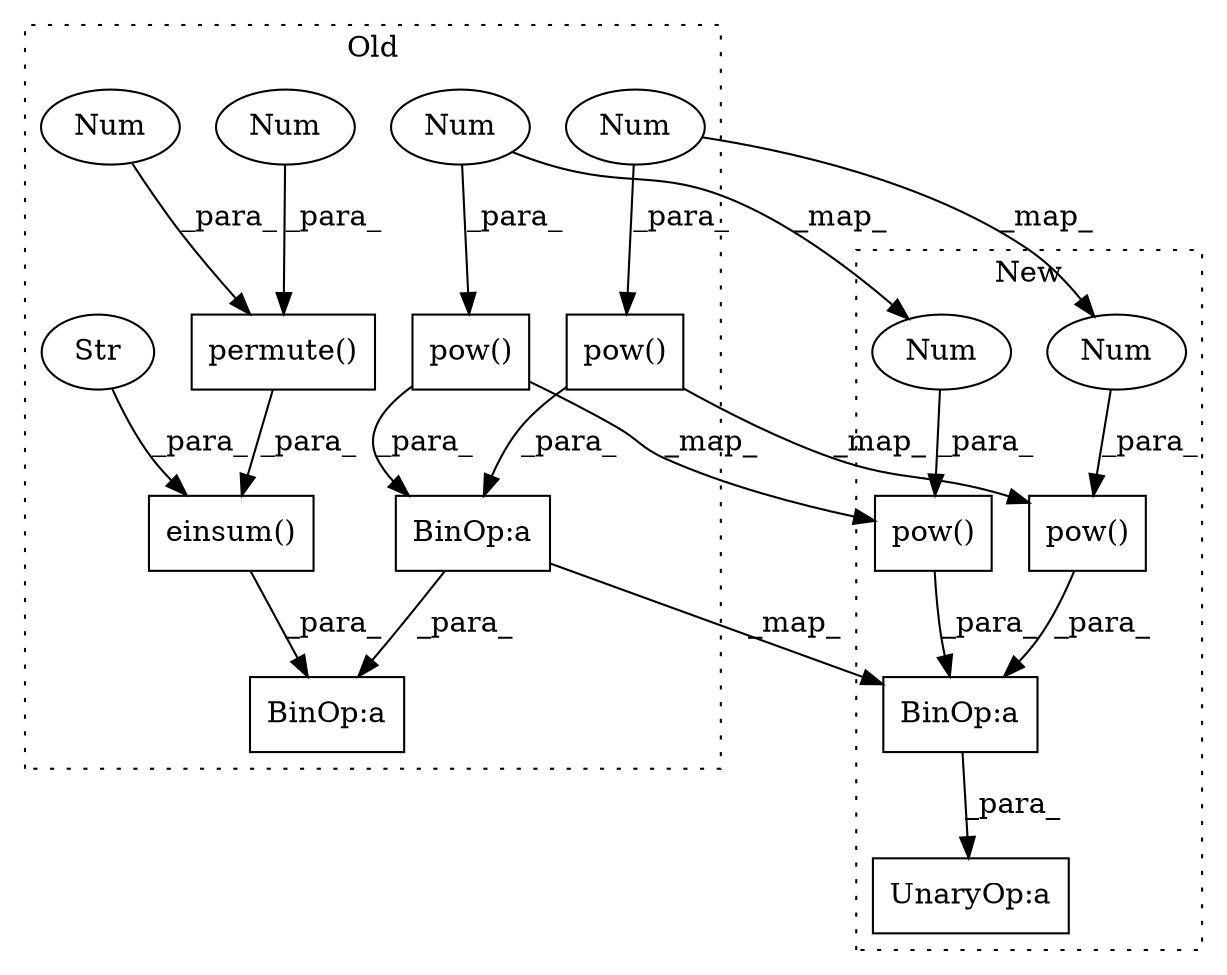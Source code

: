 digraph G {
subgraph cluster0 {
1 [label="pow()" a="75" s="3801,3828" l="26,1" shape="box"];
3 [label="Num" a="76" s="3827" l="1" shape="ellipse"];
5 [label="BinOp:a" a="82" s="3729" l="111" shape="box"];
7 [label="BinOp:a" a="82" s="3774" l="17" shape="box"];
9 [label="permute()" a="75" s="3897,3930" l="30,1" shape="box"];
10 [label="einsum()" a="75" s="3858,3931" l="13,1" shape="box"];
11 [label="Str" a="66" s="3871" l="11" shape="ellipse"];
13 [label="pow()" a="75" s="3734,3751" l="16,1" shape="box"];
15 [label="Num" a="76" s="3750" l="1" shape="ellipse"];
16 [label="Num" a="76" s="3929" l="1" shape="ellipse"];
17 [label="Num" a="76" s="3927" l="1" shape="ellipse"];
label = "Old";
style="dotted";
}
subgraph cluster1 {
2 [label="pow()" a="75" s="8245,8272" l="26,1" shape="box"];
4 [label="Num" a="76" s="8271" l="1" shape="ellipse"];
6 [label="BinOp:a" a="82" s="8148" l="97" shape="box"];
8 [label="UnaryOp:a" a="61" s="8335" l="4" shape="box"];
12 [label="pow()" a="75" s="8137,8154" l="16,1" shape="box"];
14 [label="Num" a="76" s="8153" l="1" shape="ellipse"];
label = "New";
style="dotted";
}
1 -> 2 [label="_map_"];
1 -> 7 [label="_para_"];
2 -> 6 [label="_para_"];
3 -> 4 [label="_map_"];
3 -> 1 [label="_para_"];
4 -> 2 [label="_para_"];
6 -> 8 [label="_para_"];
7 -> 6 [label="_map_"];
7 -> 5 [label="_para_"];
9 -> 10 [label="_para_"];
10 -> 5 [label="_para_"];
11 -> 10 [label="_para_"];
12 -> 6 [label="_para_"];
13 -> 12 [label="_map_"];
13 -> 7 [label="_para_"];
14 -> 12 [label="_para_"];
15 -> 13 [label="_para_"];
15 -> 14 [label="_map_"];
16 -> 9 [label="_para_"];
17 -> 9 [label="_para_"];
}